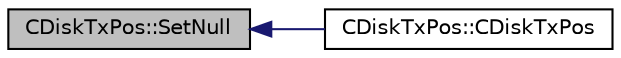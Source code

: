 digraph "CDiskTxPos::SetNull"
{
  edge [fontname="Helvetica",fontsize="10",labelfontname="Helvetica",labelfontsize="10"];
  node [fontname="Helvetica",fontsize="10",shape=record];
  rankdir="LR";
  Node10 [label="CDiskTxPos::SetNull",height=0.2,width=0.4,color="black", fillcolor="grey75", style="filled", fontcolor="black"];
  Node10 -> Node11 [dir="back",color="midnightblue",fontsize="10",style="solid",fontname="Helvetica"];
  Node11 [label="CDiskTxPos::CDiskTxPos",height=0.2,width=0.4,color="black", fillcolor="white", style="filled",URL="$struct_c_disk_tx_pos.html#a2026598d28ffcadfd40452f702bcac46"];
}
